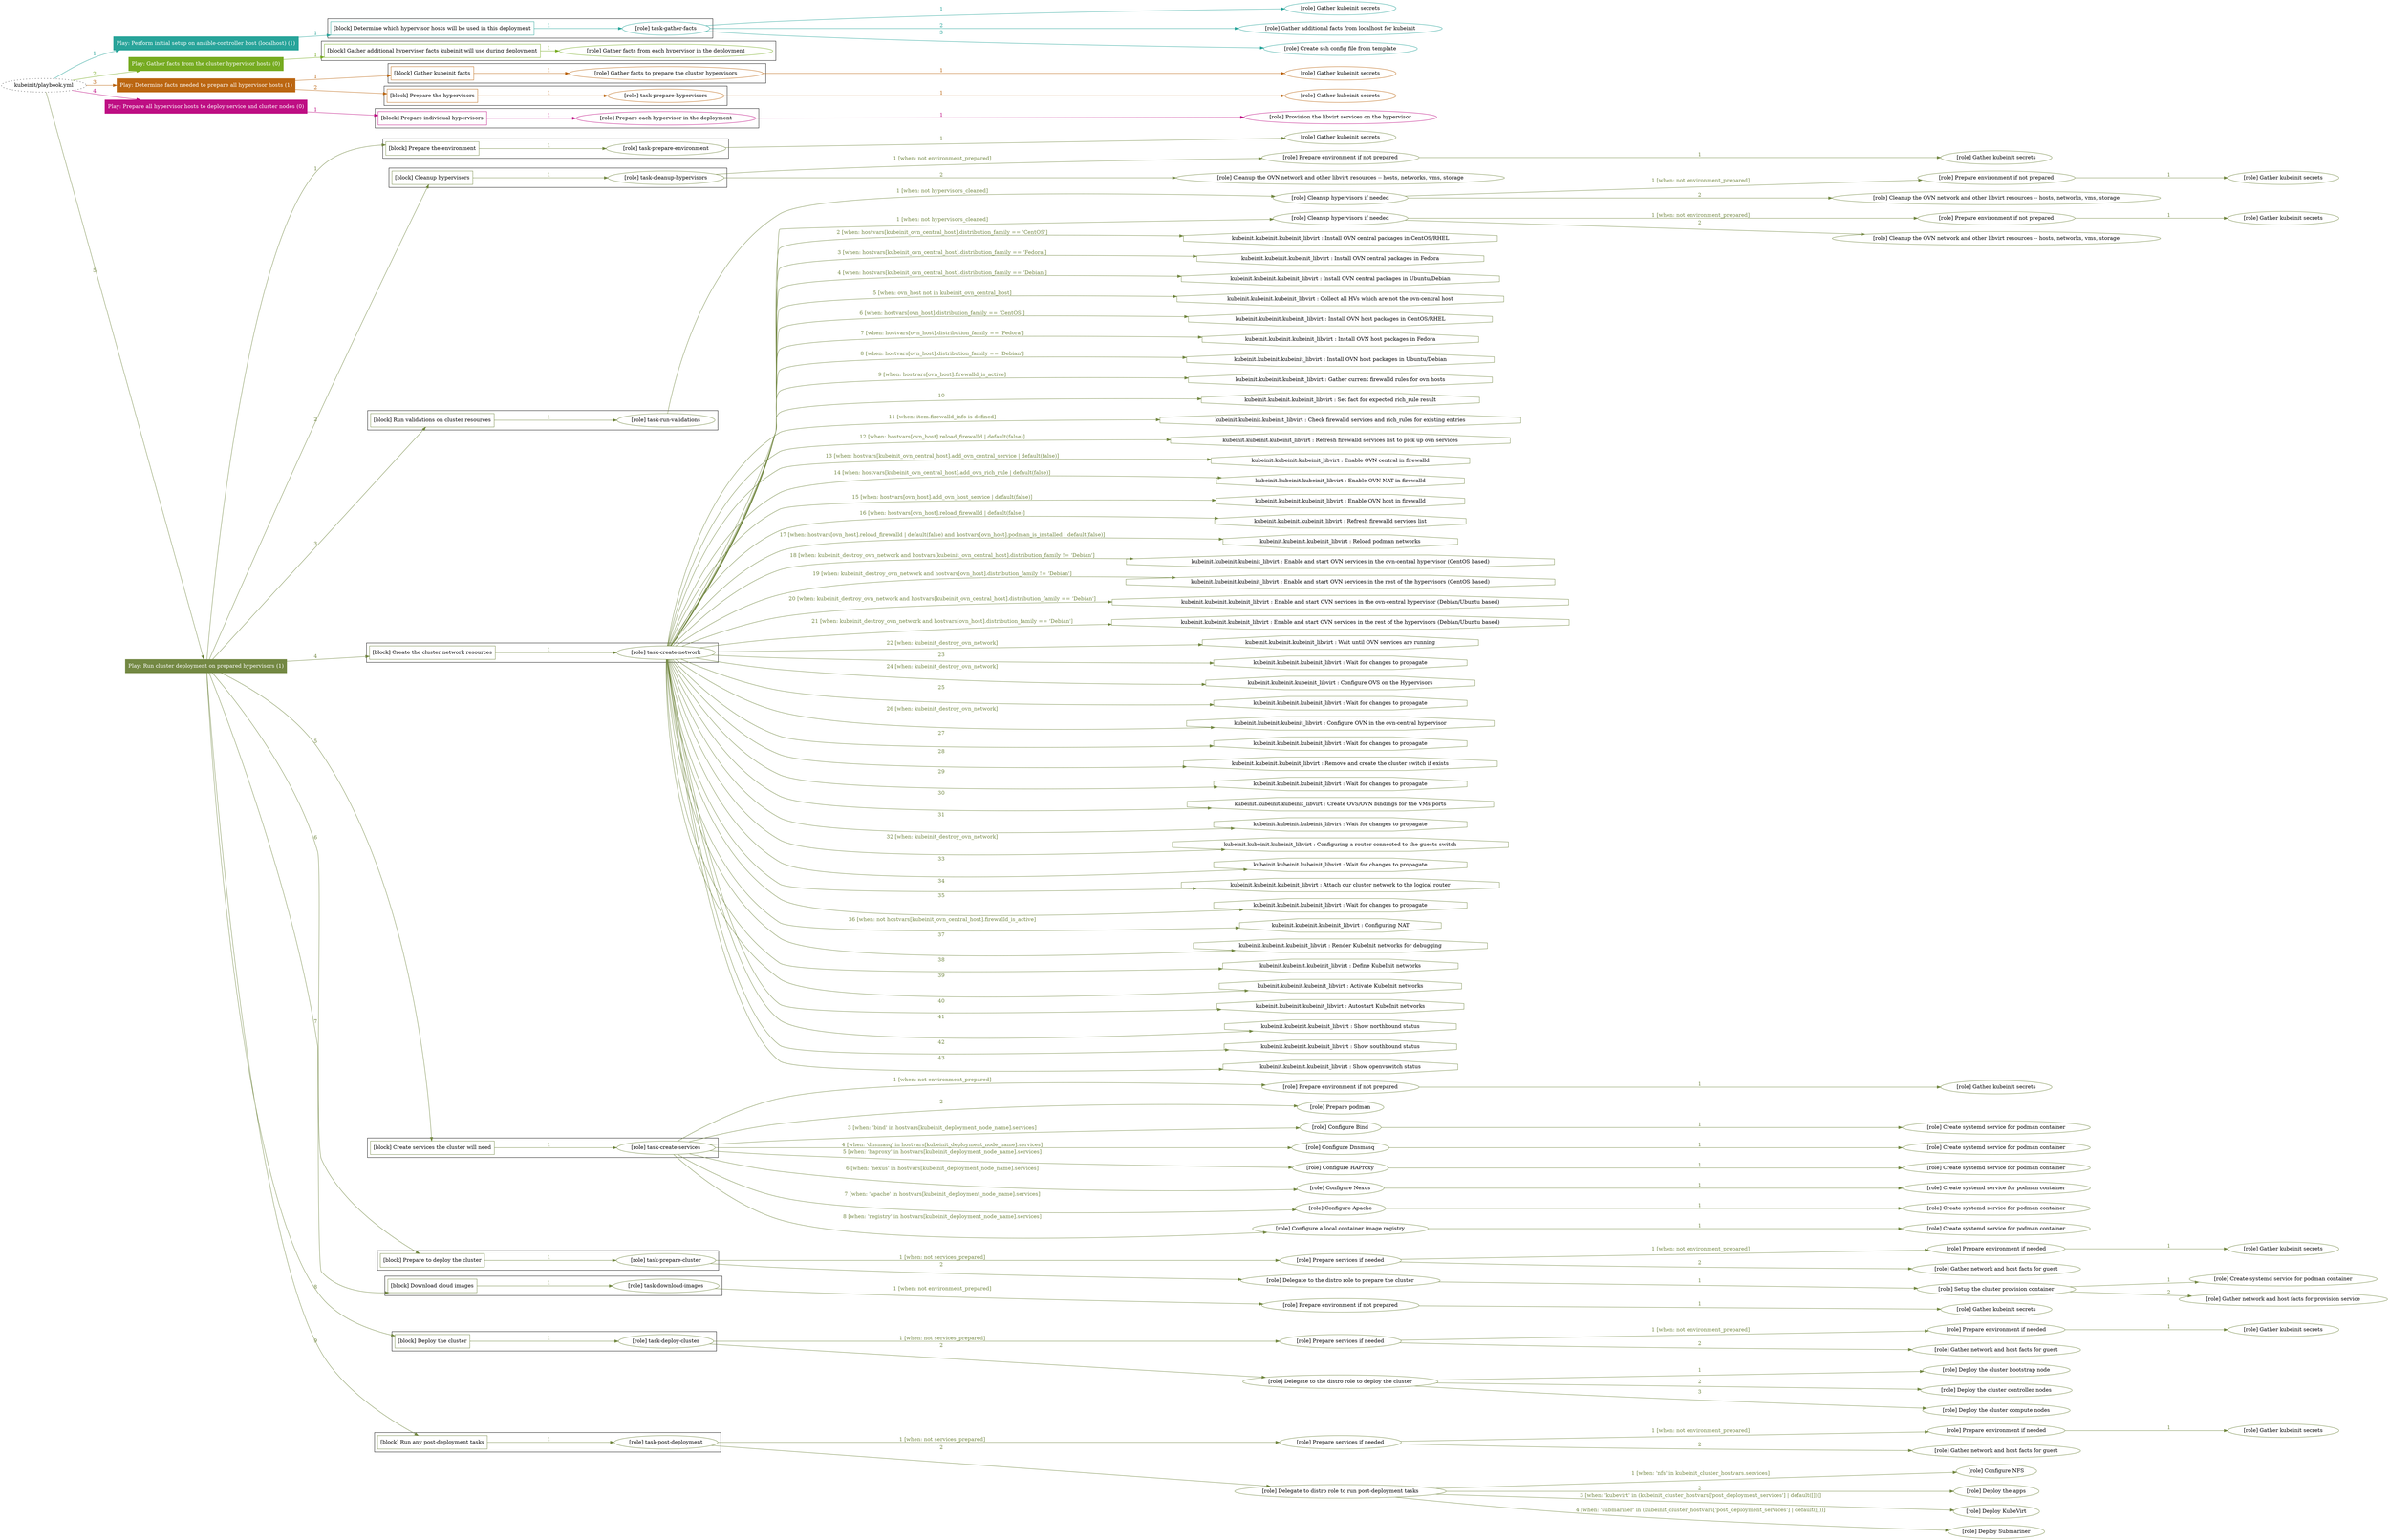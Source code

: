 digraph {
	graph [concentrate=true ordering=in rankdir=LR ratio=fill]
	edge [esep=5 sep=10]
	"kubeinit/playbook.yml" [URL="/home/runner/work/kubeinit/kubeinit/kubeinit/playbook.yml" id=playbook_c5cd8b76 style=dotted]
	play_b0ec8620 [label="Play: Perform initial setup on ansible-controller host (localhost) (1)" URL="/home/runner/work/kubeinit/kubeinit/kubeinit/playbook.yml" color="#28a49a" fontcolor="#ffffff" id=play_b0ec8620 shape=box style=filled tooltip=localhost]
	"kubeinit/playbook.yml" -> play_b0ec8620 [label="1 " color="#28a49a" fontcolor="#28a49a" id=edge_bddbbf66 labeltooltip="1 " tooltip="1 "]
	subgraph "Gather kubeinit secrets" {
		role_8c21f6d5 [label="[role] Gather kubeinit secrets" URL="/home/runner/.ansible/collections/ansible_collections/kubeinit/kubeinit/roles/kubeinit_prepare/tasks/build_hypervisors_group.yml" color="#28a49a" id=role_8c21f6d5 tooltip="Gather kubeinit secrets"]
	}
	subgraph "Gather additional facts from localhost for kubeinit" {
		role_bb1d6b62 [label="[role] Gather additional facts from localhost for kubeinit" URL="/home/runner/.ansible/collections/ansible_collections/kubeinit/kubeinit/roles/kubeinit_prepare/tasks/build_hypervisors_group.yml" color="#28a49a" id=role_bb1d6b62 tooltip="Gather additional facts from localhost for kubeinit"]
	}
	subgraph "Create ssh config file from template" {
		role_823f910c [label="[role] Create ssh config file from template" URL="/home/runner/.ansible/collections/ansible_collections/kubeinit/kubeinit/roles/kubeinit_prepare/tasks/build_hypervisors_group.yml" color="#28a49a" id=role_823f910c tooltip="Create ssh config file from template"]
	}
	subgraph "task-gather-facts" {
		role_2b626011 [label="[role] task-gather-facts" URL="/home/runner/work/kubeinit/kubeinit/kubeinit/playbook.yml" color="#28a49a" id=role_2b626011 tooltip="task-gather-facts"]
		role_2b626011 -> role_8c21f6d5 [label="1 " color="#28a49a" fontcolor="#28a49a" id=edge_4abc29ab labeltooltip="1 " tooltip="1 "]
		role_2b626011 -> role_bb1d6b62 [label="2 " color="#28a49a" fontcolor="#28a49a" id=edge_ec12c2a0 labeltooltip="2 " tooltip="2 "]
		role_2b626011 -> role_823f910c [label="3 " color="#28a49a" fontcolor="#28a49a" id=edge_dd96d965 labeltooltip="3 " tooltip="3 "]
	}
	subgraph "Play: Perform initial setup on ansible-controller host (localhost) (1)" {
		play_b0ec8620 -> block_f69c73fa [label=1 color="#28a49a" fontcolor="#28a49a" id=edge_e8fc5312 labeltooltip=1 tooltip=1]
		subgraph cluster_block_f69c73fa {
			block_f69c73fa [label="[block] Determine which hypervisor hosts will be used in this deployment" URL="/home/runner/work/kubeinit/kubeinit/kubeinit/playbook.yml" color="#28a49a" id=block_f69c73fa labeltooltip="Determine which hypervisor hosts will be used in this deployment" shape=box tooltip="Determine which hypervisor hosts will be used in this deployment"]
			block_f69c73fa -> role_2b626011 [label="1 " color="#28a49a" fontcolor="#28a49a" id=edge_4a38df46 labeltooltip="1 " tooltip="1 "]
		}
	}
	play_1cb90836 [label="Play: Gather facts from the cluster hypervisor hosts (0)" URL="/home/runner/work/kubeinit/kubeinit/kubeinit/playbook.yml" color="#76ab21" fontcolor="#ffffff" id=play_1cb90836 shape=box style=filled tooltip="Play: Gather facts from the cluster hypervisor hosts (0)"]
	"kubeinit/playbook.yml" -> play_1cb90836 [label="2 " color="#76ab21" fontcolor="#76ab21" id=edge_a13563c6 labeltooltip="2 " tooltip="2 "]
	subgraph "Gather facts from each hypervisor in the deployment" {
		role_6881f1d9 [label="[role] Gather facts from each hypervisor in the deployment" URL="/home/runner/work/kubeinit/kubeinit/kubeinit/playbook.yml" color="#76ab21" id=role_6881f1d9 tooltip="Gather facts from each hypervisor in the deployment"]
	}
	subgraph "Play: Gather facts from the cluster hypervisor hosts (0)" {
		play_1cb90836 -> block_85225904 [label=1 color="#76ab21" fontcolor="#76ab21" id=edge_3d74c202 labeltooltip=1 tooltip=1]
		subgraph cluster_block_85225904 {
			block_85225904 [label="[block] Gather additional hypervisor facts kubeinit will use during deployment" URL="/home/runner/work/kubeinit/kubeinit/kubeinit/playbook.yml" color="#76ab21" id=block_85225904 labeltooltip="Gather additional hypervisor facts kubeinit will use during deployment" shape=box tooltip="Gather additional hypervisor facts kubeinit will use during deployment"]
			block_85225904 -> role_6881f1d9 [label="1 " color="#76ab21" fontcolor="#76ab21" id=edge_f66a6f34 labeltooltip="1 " tooltip="1 "]
		}
	}
	play_8ed3b248 [label="Play: Determine facts needed to prepare all hypervisor hosts (1)" URL="/home/runner/work/kubeinit/kubeinit/kubeinit/playbook.yml" color="#bb6611" fontcolor="#ffffff" id=play_8ed3b248 shape=box style=filled tooltip=localhost]
	"kubeinit/playbook.yml" -> play_8ed3b248 [label="3 " color="#bb6611" fontcolor="#bb6611" id=edge_b64ce57f labeltooltip="3 " tooltip="3 "]
	subgraph "Gather kubeinit secrets" {
		role_f8dc00c5 [label="[role] Gather kubeinit secrets" URL="/home/runner/.ansible/collections/ansible_collections/kubeinit/kubeinit/roles/kubeinit_prepare/tasks/gather_kubeinit_facts.yml" color="#bb6611" id=role_f8dc00c5 tooltip="Gather kubeinit secrets"]
	}
	subgraph "Gather facts to prepare the cluster hypervisors" {
		role_9f517abf [label="[role] Gather facts to prepare the cluster hypervisors" URL="/home/runner/work/kubeinit/kubeinit/kubeinit/playbook.yml" color="#bb6611" id=role_9f517abf tooltip="Gather facts to prepare the cluster hypervisors"]
		role_9f517abf -> role_f8dc00c5 [label="1 " color="#bb6611" fontcolor="#bb6611" id=edge_676768d2 labeltooltip="1 " tooltip="1 "]
	}
	subgraph "Gather kubeinit secrets" {
		role_792e0edc [label="[role] Gather kubeinit secrets" URL="/home/runner/.ansible/collections/ansible_collections/kubeinit/kubeinit/roles/kubeinit_prepare/tasks/gather_kubeinit_facts.yml" color="#bb6611" id=role_792e0edc tooltip="Gather kubeinit secrets"]
	}
	subgraph "task-prepare-hypervisors" {
		role_f637f1cb [label="[role] task-prepare-hypervisors" URL="/home/runner/work/kubeinit/kubeinit/kubeinit/playbook.yml" color="#bb6611" id=role_f637f1cb tooltip="task-prepare-hypervisors"]
		role_f637f1cb -> role_792e0edc [label="1 " color="#bb6611" fontcolor="#bb6611" id=edge_5875723e labeltooltip="1 " tooltip="1 "]
	}
	subgraph "Play: Determine facts needed to prepare all hypervisor hosts (1)" {
		play_8ed3b248 -> block_afc39de4 [label=1 color="#bb6611" fontcolor="#bb6611" id=edge_a152771b labeltooltip=1 tooltip=1]
		subgraph cluster_block_afc39de4 {
			block_afc39de4 [label="[block] Gather kubeinit facts" URL="/home/runner/work/kubeinit/kubeinit/kubeinit/playbook.yml" color="#bb6611" id=block_afc39de4 labeltooltip="Gather kubeinit facts" shape=box tooltip="Gather kubeinit facts"]
			block_afc39de4 -> role_9f517abf [label="1 " color="#bb6611" fontcolor="#bb6611" id=edge_a3c81ec3 labeltooltip="1 " tooltip="1 "]
		}
		play_8ed3b248 -> block_e0dd4b04 [label=2 color="#bb6611" fontcolor="#bb6611" id=edge_d4fd31df labeltooltip=2 tooltip=2]
		subgraph cluster_block_e0dd4b04 {
			block_e0dd4b04 [label="[block] Prepare the hypervisors" URL="/home/runner/work/kubeinit/kubeinit/kubeinit/playbook.yml" color="#bb6611" id=block_e0dd4b04 labeltooltip="Prepare the hypervisors" shape=box tooltip="Prepare the hypervisors"]
			block_e0dd4b04 -> role_f637f1cb [label="1 " color="#bb6611" fontcolor="#bb6611" id=edge_ac142574 labeltooltip="1 " tooltip="1 "]
		}
	}
	play_d3bd9d9b [label="Play: Prepare all hypervisor hosts to deploy service and cluster nodes (0)" URL="/home/runner/work/kubeinit/kubeinit/kubeinit/playbook.yml" color="#be0e83" fontcolor="#ffffff" id=play_d3bd9d9b shape=box style=filled tooltip="Play: Prepare all hypervisor hosts to deploy service and cluster nodes (0)"]
	"kubeinit/playbook.yml" -> play_d3bd9d9b [label="4 " color="#be0e83" fontcolor="#be0e83" id=edge_7daf9f3e labeltooltip="4 " tooltip="4 "]
	subgraph "Provision the libvirt services on the hypervisor" {
		role_800bc407 [label="[role] Provision the libvirt services on the hypervisor" URL="/home/runner/.ansible/collections/ansible_collections/kubeinit/kubeinit/roles/kubeinit_prepare/tasks/prepare_hypervisor.yml" color="#be0e83" id=role_800bc407 tooltip="Provision the libvirt services on the hypervisor"]
	}
	subgraph "Prepare each hypervisor in the deployment" {
		role_269503f3 [label="[role] Prepare each hypervisor in the deployment" URL="/home/runner/work/kubeinit/kubeinit/kubeinit/playbook.yml" color="#be0e83" id=role_269503f3 tooltip="Prepare each hypervisor in the deployment"]
		role_269503f3 -> role_800bc407 [label="1 " color="#be0e83" fontcolor="#be0e83" id=edge_f056323e labeltooltip="1 " tooltip="1 "]
	}
	subgraph "Play: Prepare all hypervisor hosts to deploy service and cluster nodes (0)" {
		play_d3bd9d9b -> block_9c9e7027 [label=1 color="#be0e83" fontcolor="#be0e83" id=edge_43675703 labeltooltip=1 tooltip=1]
		subgraph cluster_block_9c9e7027 {
			block_9c9e7027 [label="[block] Prepare individual hypervisors" URL="/home/runner/work/kubeinit/kubeinit/kubeinit/playbook.yml" color="#be0e83" id=block_9c9e7027 labeltooltip="Prepare individual hypervisors" shape=box tooltip="Prepare individual hypervisors"]
			block_9c9e7027 -> role_269503f3 [label="1 " color="#be0e83" fontcolor="#be0e83" id=edge_1b3b490d labeltooltip="1 " tooltip="1 "]
		}
	}
	play_e68bc90a [label="Play: Run cluster deployment on prepared hypervisors (1)" URL="/home/runner/work/kubeinit/kubeinit/kubeinit/playbook.yml" color="#738843" fontcolor="#ffffff" id=play_e68bc90a shape=box style=filled tooltip=localhost]
	"kubeinit/playbook.yml" -> play_e68bc90a [label="5 " color="#738843" fontcolor="#738843" id=edge_3d03a802 labeltooltip="5 " tooltip="5 "]
	subgraph "Gather kubeinit secrets" {
		role_d1577407 [label="[role] Gather kubeinit secrets" URL="/home/runner/.ansible/collections/ansible_collections/kubeinit/kubeinit/roles/kubeinit_prepare/tasks/gather_kubeinit_facts.yml" color="#738843" id=role_d1577407 tooltip="Gather kubeinit secrets"]
	}
	subgraph "task-prepare-environment" {
		role_f4cf0784 [label="[role] task-prepare-environment" URL="/home/runner/work/kubeinit/kubeinit/kubeinit/playbook.yml" color="#738843" id=role_f4cf0784 tooltip="task-prepare-environment"]
		role_f4cf0784 -> role_d1577407 [label="1 " color="#738843" fontcolor="#738843" id=edge_a71a36e4 labeltooltip="1 " tooltip="1 "]
	}
	subgraph "Gather kubeinit secrets" {
		role_3d33a661 [label="[role] Gather kubeinit secrets" URL="/home/runner/.ansible/collections/ansible_collections/kubeinit/kubeinit/roles/kubeinit_prepare/tasks/gather_kubeinit_facts.yml" color="#738843" id=role_3d33a661 tooltip="Gather kubeinit secrets"]
	}
	subgraph "Prepare environment if not prepared" {
		role_2b81c43e [label="[role] Prepare environment if not prepared" URL="/home/runner/.ansible/collections/ansible_collections/kubeinit/kubeinit/roles/kubeinit_prepare/tasks/cleanup_hypervisors.yml" color="#738843" id=role_2b81c43e tooltip="Prepare environment if not prepared"]
		role_2b81c43e -> role_3d33a661 [label="1 " color="#738843" fontcolor="#738843" id=edge_7e5f494e labeltooltip="1 " tooltip="1 "]
	}
	subgraph "Cleanup the OVN network and other libvirt resources -- hosts, networks, vms, storage" {
		role_3ac04628 [label="[role] Cleanup the OVN network and other libvirt resources -- hosts, networks, vms, storage" URL="/home/runner/.ansible/collections/ansible_collections/kubeinit/kubeinit/roles/kubeinit_prepare/tasks/cleanup_hypervisors.yml" color="#738843" id=role_3ac04628 tooltip="Cleanup the OVN network and other libvirt resources -- hosts, networks, vms, storage"]
	}
	subgraph "task-cleanup-hypervisors" {
		role_1c66f85f [label="[role] task-cleanup-hypervisors" URL="/home/runner/work/kubeinit/kubeinit/kubeinit/playbook.yml" color="#738843" id=role_1c66f85f tooltip="task-cleanup-hypervisors"]
		role_1c66f85f -> role_2b81c43e [label="1 [when: not environment_prepared]" color="#738843" fontcolor="#738843" id=edge_4d9cb0d8 labeltooltip="1 [when: not environment_prepared]" tooltip="1 [when: not environment_prepared]"]
		role_1c66f85f -> role_3ac04628 [label="2 " color="#738843" fontcolor="#738843" id=edge_7fb724d4 labeltooltip="2 " tooltip="2 "]
	}
	subgraph "Gather kubeinit secrets" {
		role_76b3b112 [label="[role] Gather kubeinit secrets" URL="/home/runner/.ansible/collections/ansible_collections/kubeinit/kubeinit/roles/kubeinit_prepare/tasks/gather_kubeinit_facts.yml" color="#738843" id=role_76b3b112 tooltip="Gather kubeinit secrets"]
	}
	subgraph "Prepare environment if not prepared" {
		role_44eab4bc [label="[role] Prepare environment if not prepared" URL="/home/runner/.ansible/collections/ansible_collections/kubeinit/kubeinit/roles/kubeinit_prepare/tasks/cleanup_hypervisors.yml" color="#738843" id=role_44eab4bc tooltip="Prepare environment if not prepared"]
		role_44eab4bc -> role_76b3b112 [label="1 " color="#738843" fontcolor="#738843" id=edge_698b6406 labeltooltip="1 " tooltip="1 "]
	}
	subgraph "Cleanup the OVN network and other libvirt resources -- hosts, networks, vms, storage" {
		role_b7d8154f [label="[role] Cleanup the OVN network and other libvirt resources -- hosts, networks, vms, storage" URL="/home/runner/.ansible/collections/ansible_collections/kubeinit/kubeinit/roles/kubeinit_prepare/tasks/cleanup_hypervisors.yml" color="#738843" id=role_b7d8154f tooltip="Cleanup the OVN network and other libvirt resources -- hosts, networks, vms, storage"]
	}
	subgraph "Cleanup hypervisors if needed" {
		role_549861b5 [label="[role] Cleanup hypervisors if needed" URL="/home/runner/.ansible/collections/ansible_collections/kubeinit/kubeinit/roles/kubeinit_validations/tasks/main.yml" color="#738843" id=role_549861b5 tooltip="Cleanup hypervisors if needed"]
		role_549861b5 -> role_44eab4bc [label="1 [when: not environment_prepared]" color="#738843" fontcolor="#738843" id=edge_488b223d labeltooltip="1 [when: not environment_prepared]" tooltip="1 [when: not environment_prepared]"]
		role_549861b5 -> role_b7d8154f [label="2 " color="#738843" fontcolor="#738843" id=edge_e2251bcc labeltooltip="2 " tooltip="2 "]
	}
	subgraph "task-run-validations" {
		role_b46c877b [label="[role] task-run-validations" URL="/home/runner/work/kubeinit/kubeinit/kubeinit/playbook.yml" color="#738843" id=role_b46c877b tooltip="task-run-validations"]
		role_b46c877b -> role_549861b5 [label="1 [when: not hypervisors_cleaned]" color="#738843" fontcolor="#738843" id=edge_0527f5d0 labeltooltip="1 [when: not hypervisors_cleaned]" tooltip="1 [when: not hypervisors_cleaned]"]
	}
	subgraph "Gather kubeinit secrets" {
		role_8bbbbccb [label="[role] Gather kubeinit secrets" URL="/home/runner/.ansible/collections/ansible_collections/kubeinit/kubeinit/roles/kubeinit_prepare/tasks/gather_kubeinit_facts.yml" color="#738843" id=role_8bbbbccb tooltip="Gather kubeinit secrets"]
	}
	subgraph "Prepare environment if not prepared" {
		role_36827440 [label="[role] Prepare environment if not prepared" URL="/home/runner/.ansible/collections/ansible_collections/kubeinit/kubeinit/roles/kubeinit_prepare/tasks/cleanup_hypervisors.yml" color="#738843" id=role_36827440 tooltip="Prepare environment if not prepared"]
		role_36827440 -> role_8bbbbccb [label="1 " color="#738843" fontcolor="#738843" id=edge_e5d371d1 labeltooltip="1 " tooltip="1 "]
	}
	subgraph "Cleanup the OVN network and other libvirt resources -- hosts, networks, vms, storage" {
		role_d3022000 [label="[role] Cleanup the OVN network and other libvirt resources -- hosts, networks, vms, storage" URL="/home/runner/.ansible/collections/ansible_collections/kubeinit/kubeinit/roles/kubeinit_prepare/tasks/cleanup_hypervisors.yml" color="#738843" id=role_d3022000 tooltip="Cleanup the OVN network and other libvirt resources -- hosts, networks, vms, storage"]
	}
	subgraph "Cleanup hypervisors if needed" {
		role_edc9e7bf [label="[role] Cleanup hypervisors if needed" URL="/home/runner/.ansible/collections/ansible_collections/kubeinit/kubeinit/roles/kubeinit_libvirt/tasks/create_network.yml" color="#738843" id=role_edc9e7bf tooltip="Cleanup hypervisors if needed"]
		role_edc9e7bf -> role_36827440 [label="1 [when: not environment_prepared]" color="#738843" fontcolor="#738843" id=edge_5561aa6c labeltooltip="1 [when: not environment_prepared]" tooltip="1 [when: not environment_prepared]"]
		role_edc9e7bf -> role_d3022000 [label="2 " color="#738843" fontcolor="#738843" id=edge_8684d55d labeltooltip="2 " tooltip="2 "]
	}
	subgraph "task-create-network" {
		role_5a6fd9d5 [label="[role] task-create-network" URL="/home/runner/work/kubeinit/kubeinit/kubeinit/playbook.yml" color="#738843" id=role_5a6fd9d5 tooltip="task-create-network"]
		role_5a6fd9d5 -> role_edc9e7bf [label="1 [when: not hypervisors_cleaned]" color="#738843" fontcolor="#738843" id=edge_ab53f775 labeltooltip="1 [when: not hypervisors_cleaned]" tooltip="1 [when: not hypervisors_cleaned]"]
		task_03109e5a [label="kubeinit.kubeinit.kubeinit_libvirt : Install OVN central packages in CentOS/RHEL" URL="/home/runner/.ansible/collections/ansible_collections/kubeinit/kubeinit/roles/kubeinit_libvirt/tasks/create_network.yml" color="#738843" id=task_03109e5a shape=octagon tooltip="kubeinit.kubeinit.kubeinit_libvirt : Install OVN central packages in CentOS/RHEL"]
		role_5a6fd9d5 -> task_03109e5a [label="2 [when: hostvars[kubeinit_ovn_central_host].distribution_family == 'CentOS']" color="#738843" fontcolor="#738843" id=edge_045ab8ff labeltooltip="2 [when: hostvars[kubeinit_ovn_central_host].distribution_family == 'CentOS']" tooltip="2 [when: hostvars[kubeinit_ovn_central_host].distribution_family == 'CentOS']"]
		task_7377dfc0 [label="kubeinit.kubeinit.kubeinit_libvirt : Install OVN central packages in Fedora" URL="/home/runner/.ansible/collections/ansible_collections/kubeinit/kubeinit/roles/kubeinit_libvirt/tasks/create_network.yml" color="#738843" id=task_7377dfc0 shape=octagon tooltip="kubeinit.kubeinit.kubeinit_libvirt : Install OVN central packages in Fedora"]
		role_5a6fd9d5 -> task_7377dfc0 [label="3 [when: hostvars[kubeinit_ovn_central_host].distribution_family == 'Fedora']" color="#738843" fontcolor="#738843" id=edge_344d4cfa labeltooltip="3 [when: hostvars[kubeinit_ovn_central_host].distribution_family == 'Fedora']" tooltip="3 [when: hostvars[kubeinit_ovn_central_host].distribution_family == 'Fedora']"]
		task_49a7d6e3 [label="kubeinit.kubeinit.kubeinit_libvirt : Install OVN central packages in Ubuntu/Debian" URL="/home/runner/.ansible/collections/ansible_collections/kubeinit/kubeinit/roles/kubeinit_libvirt/tasks/create_network.yml" color="#738843" id=task_49a7d6e3 shape=octagon tooltip="kubeinit.kubeinit.kubeinit_libvirt : Install OVN central packages in Ubuntu/Debian"]
		role_5a6fd9d5 -> task_49a7d6e3 [label="4 [when: hostvars[kubeinit_ovn_central_host].distribution_family == 'Debian']" color="#738843" fontcolor="#738843" id=edge_615fe0d3 labeltooltip="4 [when: hostvars[kubeinit_ovn_central_host].distribution_family == 'Debian']" tooltip="4 [when: hostvars[kubeinit_ovn_central_host].distribution_family == 'Debian']"]
		task_efd71606 [label="kubeinit.kubeinit.kubeinit_libvirt : Collect all HVs which are not the ovn-central host" URL="/home/runner/.ansible/collections/ansible_collections/kubeinit/kubeinit/roles/kubeinit_libvirt/tasks/create_network.yml" color="#738843" id=task_efd71606 shape=octagon tooltip="kubeinit.kubeinit.kubeinit_libvirt : Collect all HVs which are not the ovn-central host"]
		role_5a6fd9d5 -> task_efd71606 [label="5 [when: ovn_host not in kubeinit_ovn_central_host]" color="#738843" fontcolor="#738843" id=edge_3c955dae labeltooltip="5 [when: ovn_host not in kubeinit_ovn_central_host]" tooltip="5 [when: ovn_host not in kubeinit_ovn_central_host]"]
		task_da3abd8c [label="kubeinit.kubeinit.kubeinit_libvirt : Install OVN host packages in CentOS/RHEL" URL="/home/runner/.ansible/collections/ansible_collections/kubeinit/kubeinit/roles/kubeinit_libvirt/tasks/create_network.yml" color="#738843" id=task_da3abd8c shape=octagon tooltip="kubeinit.kubeinit.kubeinit_libvirt : Install OVN host packages in CentOS/RHEL"]
		role_5a6fd9d5 -> task_da3abd8c [label="6 [when: hostvars[ovn_host].distribution_family == 'CentOS']" color="#738843" fontcolor="#738843" id=edge_51a7b2db labeltooltip="6 [when: hostvars[ovn_host].distribution_family == 'CentOS']" tooltip="6 [when: hostvars[ovn_host].distribution_family == 'CentOS']"]
		task_eb2d72cf [label="kubeinit.kubeinit.kubeinit_libvirt : Install OVN host packages in Fedora" URL="/home/runner/.ansible/collections/ansible_collections/kubeinit/kubeinit/roles/kubeinit_libvirt/tasks/create_network.yml" color="#738843" id=task_eb2d72cf shape=octagon tooltip="kubeinit.kubeinit.kubeinit_libvirt : Install OVN host packages in Fedora"]
		role_5a6fd9d5 -> task_eb2d72cf [label="7 [when: hostvars[ovn_host].distribution_family == 'Fedora']" color="#738843" fontcolor="#738843" id=edge_51808ee5 labeltooltip="7 [when: hostvars[ovn_host].distribution_family == 'Fedora']" tooltip="7 [when: hostvars[ovn_host].distribution_family == 'Fedora']"]
		task_1f3286ff [label="kubeinit.kubeinit.kubeinit_libvirt : Install OVN host packages in Ubuntu/Debian" URL="/home/runner/.ansible/collections/ansible_collections/kubeinit/kubeinit/roles/kubeinit_libvirt/tasks/create_network.yml" color="#738843" id=task_1f3286ff shape=octagon tooltip="kubeinit.kubeinit.kubeinit_libvirt : Install OVN host packages in Ubuntu/Debian"]
		role_5a6fd9d5 -> task_1f3286ff [label="8 [when: hostvars[ovn_host].distribution_family == 'Debian']" color="#738843" fontcolor="#738843" id=edge_b9d73fbf labeltooltip="8 [when: hostvars[ovn_host].distribution_family == 'Debian']" tooltip="8 [when: hostvars[ovn_host].distribution_family == 'Debian']"]
		task_fdd09b1e [label="kubeinit.kubeinit.kubeinit_libvirt : Gather current firewalld rules for ovn hosts" URL="/home/runner/.ansible/collections/ansible_collections/kubeinit/kubeinit/roles/kubeinit_libvirt/tasks/create_network.yml" color="#738843" id=task_fdd09b1e shape=octagon tooltip="kubeinit.kubeinit.kubeinit_libvirt : Gather current firewalld rules for ovn hosts"]
		role_5a6fd9d5 -> task_fdd09b1e [label="9 [when: hostvars[ovn_host].firewalld_is_active]" color="#738843" fontcolor="#738843" id=edge_6af1b268 labeltooltip="9 [when: hostvars[ovn_host].firewalld_is_active]" tooltip="9 [when: hostvars[ovn_host].firewalld_is_active]"]
		task_33c2a52f [label="kubeinit.kubeinit.kubeinit_libvirt : Set fact for expected rich_rule result" URL="/home/runner/.ansible/collections/ansible_collections/kubeinit/kubeinit/roles/kubeinit_libvirt/tasks/create_network.yml" color="#738843" id=task_33c2a52f shape=octagon tooltip="kubeinit.kubeinit.kubeinit_libvirt : Set fact for expected rich_rule result"]
		role_5a6fd9d5 -> task_33c2a52f [label="10 " color="#738843" fontcolor="#738843" id=edge_83c4fcae labeltooltip="10 " tooltip="10 "]
		task_b2846aae [label="kubeinit.kubeinit.kubeinit_libvirt : Check firewalld services and rich_rules for existing entries" URL="/home/runner/.ansible/collections/ansible_collections/kubeinit/kubeinit/roles/kubeinit_libvirt/tasks/create_network.yml" color="#738843" id=task_b2846aae shape=octagon tooltip="kubeinit.kubeinit.kubeinit_libvirt : Check firewalld services and rich_rules for existing entries"]
		role_5a6fd9d5 -> task_b2846aae [label="11 [when: item.firewalld_info is defined]" color="#738843" fontcolor="#738843" id=edge_42fcb368 labeltooltip="11 [when: item.firewalld_info is defined]" tooltip="11 [when: item.firewalld_info is defined]"]
		task_5eda7d36 [label="kubeinit.kubeinit.kubeinit_libvirt : Refresh firewalld services list to pick up ovn services" URL="/home/runner/.ansible/collections/ansible_collections/kubeinit/kubeinit/roles/kubeinit_libvirt/tasks/create_network.yml" color="#738843" id=task_5eda7d36 shape=octagon tooltip="kubeinit.kubeinit.kubeinit_libvirt : Refresh firewalld services list to pick up ovn services"]
		role_5a6fd9d5 -> task_5eda7d36 [label="12 [when: hostvars[ovn_host].reload_firewalld | default(false)]" color="#738843" fontcolor="#738843" id=edge_a8522fec labeltooltip="12 [when: hostvars[ovn_host].reload_firewalld | default(false)]" tooltip="12 [when: hostvars[ovn_host].reload_firewalld | default(false)]"]
		task_d08ee755 [label="kubeinit.kubeinit.kubeinit_libvirt : Enable OVN central in firewalld" URL="/home/runner/.ansible/collections/ansible_collections/kubeinit/kubeinit/roles/kubeinit_libvirt/tasks/create_network.yml" color="#738843" id=task_d08ee755 shape=octagon tooltip="kubeinit.kubeinit.kubeinit_libvirt : Enable OVN central in firewalld"]
		role_5a6fd9d5 -> task_d08ee755 [label="13 [when: hostvars[kubeinit_ovn_central_host].add_ovn_central_service | default(false)]" color="#738843" fontcolor="#738843" id=edge_f73bd8c1 labeltooltip="13 [when: hostvars[kubeinit_ovn_central_host].add_ovn_central_service | default(false)]" tooltip="13 [when: hostvars[kubeinit_ovn_central_host].add_ovn_central_service | default(false)]"]
		task_3c70fc7c [label="kubeinit.kubeinit.kubeinit_libvirt : Enable OVN NAT in firewalld" URL="/home/runner/.ansible/collections/ansible_collections/kubeinit/kubeinit/roles/kubeinit_libvirt/tasks/create_network.yml" color="#738843" id=task_3c70fc7c shape=octagon tooltip="kubeinit.kubeinit.kubeinit_libvirt : Enable OVN NAT in firewalld"]
		role_5a6fd9d5 -> task_3c70fc7c [label="14 [when: hostvars[kubeinit_ovn_central_host].add_ovn_rich_rule | default(false)]" color="#738843" fontcolor="#738843" id=edge_1d13c354 labeltooltip="14 [when: hostvars[kubeinit_ovn_central_host].add_ovn_rich_rule | default(false)]" tooltip="14 [when: hostvars[kubeinit_ovn_central_host].add_ovn_rich_rule | default(false)]"]
		task_a7f58917 [label="kubeinit.kubeinit.kubeinit_libvirt : Enable OVN host in firewalld" URL="/home/runner/.ansible/collections/ansible_collections/kubeinit/kubeinit/roles/kubeinit_libvirt/tasks/create_network.yml" color="#738843" id=task_a7f58917 shape=octagon tooltip="kubeinit.kubeinit.kubeinit_libvirt : Enable OVN host in firewalld"]
		role_5a6fd9d5 -> task_a7f58917 [label="15 [when: hostvars[ovn_host].add_ovn_host_service | default(false)]" color="#738843" fontcolor="#738843" id=edge_b9bc224b labeltooltip="15 [when: hostvars[ovn_host].add_ovn_host_service | default(false)]" tooltip="15 [when: hostvars[ovn_host].add_ovn_host_service | default(false)]"]
		task_81a24031 [label="kubeinit.kubeinit.kubeinit_libvirt : Refresh firewalld services list" URL="/home/runner/.ansible/collections/ansible_collections/kubeinit/kubeinit/roles/kubeinit_libvirt/tasks/create_network.yml" color="#738843" id=task_81a24031 shape=octagon tooltip="kubeinit.kubeinit.kubeinit_libvirt : Refresh firewalld services list"]
		role_5a6fd9d5 -> task_81a24031 [label="16 [when: hostvars[ovn_host].reload_firewalld | default(false)]" color="#738843" fontcolor="#738843" id=edge_386eca19 labeltooltip="16 [when: hostvars[ovn_host].reload_firewalld | default(false)]" tooltip="16 [when: hostvars[ovn_host].reload_firewalld | default(false)]"]
		task_8cd2743f [label="kubeinit.kubeinit.kubeinit_libvirt : Reload podman networks" URL="/home/runner/.ansible/collections/ansible_collections/kubeinit/kubeinit/roles/kubeinit_libvirt/tasks/create_network.yml" color="#738843" id=task_8cd2743f shape=octagon tooltip="kubeinit.kubeinit.kubeinit_libvirt : Reload podman networks"]
		role_5a6fd9d5 -> task_8cd2743f [label="17 [when: hostvars[ovn_host].reload_firewalld | default(false) and hostvars[ovn_host].podman_is_installed | default(false)]" color="#738843" fontcolor="#738843" id=edge_716ea268 labeltooltip="17 [when: hostvars[ovn_host].reload_firewalld | default(false) and hostvars[ovn_host].podman_is_installed | default(false)]" tooltip="17 [when: hostvars[ovn_host].reload_firewalld | default(false) and hostvars[ovn_host].podman_is_installed | default(false)]"]
		task_3458e24e [label="kubeinit.kubeinit.kubeinit_libvirt : Enable and start OVN services in the ovn-central hypervisor (CentOS based)" URL="/home/runner/.ansible/collections/ansible_collections/kubeinit/kubeinit/roles/kubeinit_libvirt/tasks/create_network.yml" color="#738843" id=task_3458e24e shape=octagon tooltip="kubeinit.kubeinit.kubeinit_libvirt : Enable and start OVN services in the ovn-central hypervisor (CentOS based)"]
		role_5a6fd9d5 -> task_3458e24e [label="18 [when: kubeinit_destroy_ovn_network and hostvars[kubeinit_ovn_central_host].distribution_family != 'Debian']" color="#738843" fontcolor="#738843" id=edge_deae2635 labeltooltip="18 [when: kubeinit_destroy_ovn_network and hostvars[kubeinit_ovn_central_host].distribution_family != 'Debian']" tooltip="18 [when: kubeinit_destroy_ovn_network and hostvars[kubeinit_ovn_central_host].distribution_family != 'Debian']"]
		task_5422f7e5 [label="kubeinit.kubeinit.kubeinit_libvirt : Enable and start OVN services in the rest of the hypervisors (CentOS based)" URL="/home/runner/.ansible/collections/ansible_collections/kubeinit/kubeinit/roles/kubeinit_libvirt/tasks/create_network.yml" color="#738843" id=task_5422f7e5 shape=octagon tooltip="kubeinit.kubeinit.kubeinit_libvirt : Enable and start OVN services in the rest of the hypervisors (CentOS based)"]
		role_5a6fd9d5 -> task_5422f7e5 [label="19 [when: kubeinit_destroy_ovn_network and hostvars[ovn_host].distribution_family != 'Debian']" color="#738843" fontcolor="#738843" id=edge_5cf77371 labeltooltip="19 [when: kubeinit_destroy_ovn_network and hostvars[ovn_host].distribution_family != 'Debian']" tooltip="19 [when: kubeinit_destroy_ovn_network and hostvars[ovn_host].distribution_family != 'Debian']"]
		task_fe7ef149 [label="kubeinit.kubeinit.kubeinit_libvirt : Enable and start OVN services in the ovn-central hypervisor (Debian/Ubuntu based)" URL="/home/runner/.ansible/collections/ansible_collections/kubeinit/kubeinit/roles/kubeinit_libvirt/tasks/create_network.yml" color="#738843" id=task_fe7ef149 shape=octagon tooltip="kubeinit.kubeinit.kubeinit_libvirt : Enable and start OVN services in the ovn-central hypervisor (Debian/Ubuntu based)"]
		role_5a6fd9d5 -> task_fe7ef149 [label="20 [when: kubeinit_destroy_ovn_network and hostvars[kubeinit_ovn_central_host].distribution_family == 'Debian']" color="#738843" fontcolor="#738843" id=edge_54962325 labeltooltip="20 [when: kubeinit_destroy_ovn_network and hostvars[kubeinit_ovn_central_host].distribution_family == 'Debian']" tooltip="20 [when: kubeinit_destroy_ovn_network and hostvars[kubeinit_ovn_central_host].distribution_family == 'Debian']"]
		task_56dfaea0 [label="kubeinit.kubeinit.kubeinit_libvirt : Enable and start OVN services in the rest of the hypervisors (Debian/Ubuntu based)" URL="/home/runner/.ansible/collections/ansible_collections/kubeinit/kubeinit/roles/kubeinit_libvirt/tasks/create_network.yml" color="#738843" id=task_56dfaea0 shape=octagon tooltip="kubeinit.kubeinit.kubeinit_libvirt : Enable and start OVN services in the rest of the hypervisors (Debian/Ubuntu based)"]
		role_5a6fd9d5 -> task_56dfaea0 [label="21 [when: kubeinit_destroy_ovn_network and hostvars[ovn_host].distribution_family == 'Debian']" color="#738843" fontcolor="#738843" id=edge_01dfa1e1 labeltooltip="21 [when: kubeinit_destroy_ovn_network and hostvars[ovn_host].distribution_family == 'Debian']" tooltip="21 [when: kubeinit_destroy_ovn_network and hostvars[ovn_host].distribution_family == 'Debian']"]
		task_733971f1 [label="kubeinit.kubeinit.kubeinit_libvirt : Wait until OVN services are running" URL="/home/runner/.ansible/collections/ansible_collections/kubeinit/kubeinit/roles/kubeinit_libvirt/tasks/create_network.yml" color="#738843" id=task_733971f1 shape=octagon tooltip="kubeinit.kubeinit.kubeinit_libvirt : Wait until OVN services are running"]
		role_5a6fd9d5 -> task_733971f1 [label="22 [when: kubeinit_destroy_ovn_network]" color="#738843" fontcolor="#738843" id=edge_2e40d300 labeltooltip="22 [when: kubeinit_destroy_ovn_network]" tooltip="22 [when: kubeinit_destroy_ovn_network]"]
		task_0bcb0c78 [label="kubeinit.kubeinit.kubeinit_libvirt : Wait for changes to propagate" URL="/home/runner/.ansible/collections/ansible_collections/kubeinit/kubeinit/roles/kubeinit_libvirt/tasks/create_network.yml" color="#738843" id=task_0bcb0c78 shape=octagon tooltip="kubeinit.kubeinit.kubeinit_libvirt : Wait for changes to propagate"]
		role_5a6fd9d5 -> task_0bcb0c78 [label="23 " color="#738843" fontcolor="#738843" id=edge_c581cb0b labeltooltip="23 " tooltip="23 "]
		task_4d4d0958 [label="kubeinit.kubeinit.kubeinit_libvirt : Configure OVS on the Hypervisors" URL="/home/runner/.ansible/collections/ansible_collections/kubeinit/kubeinit/roles/kubeinit_libvirt/tasks/create_network.yml" color="#738843" id=task_4d4d0958 shape=octagon tooltip="kubeinit.kubeinit.kubeinit_libvirt : Configure OVS on the Hypervisors"]
		role_5a6fd9d5 -> task_4d4d0958 [label="24 [when: kubeinit_destroy_ovn_network]" color="#738843" fontcolor="#738843" id=edge_6c735413 labeltooltip="24 [when: kubeinit_destroy_ovn_network]" tooltip="24 [when: kubeinit_destroy_ovn_network]"]
		task_96ed45eb [label="kubeinit.kubeinit.kubeinit_libvirt : Wait for changes to propagate" URL="/home/runner/.ansible/collections/ansible_collections/kubeinit/kubeinit/roles/kubeinit_libvirt/tasks/create_network.yml" color="#738843" id=task_96ed45eb shape=octagon tooltip="kubeinit.kubeinit.kubeinit_libvirt : Wait for changes to propagate"]
		role_5a6fd9d5 -> task_96ed45eb [label="25 " color="#738843" fontcolor="#738843" id=edge_668176f3 labeltooltip="25 " tooltip="25 "]
		task_b82e0ba5 [label="kubeinit.kubeinit.kubeinit_libvirt : Configure OVN in the ovn-central hypervisor" URL="/home/runner/.ansible/collections/ansible_collections/kubeinit/kubeinit/roles/kubeinit_libvirt/tasks/create_network.yml" color="#738843" id=task_b82e0ba5 shape=octagon tooltip="kubeinit.kubeinit.kubeinit_libvirt : Configure OVN in the ovn-central hypervisor"]
		role_5a6fd9d5 -> task_b82e0ba5 [label="26 [when: kubeinit_destroy_ovn_network]" color="#738843" fontcolor="#738843" id=edge_8549b9c7 labeltooltip="26 [when: kubeinit_destroy_ovn_network]" tooltip="26 [when: kubeinit_destroy_ovn_network]"]
		task_55bd574c [label="kubeinit.kubeinit.kubeinit_libvirt : Wait for changes to propagate" URL="/home/runner/.ansible/collections/ansible_collections/kubeinit/kubeinit/roles/kubeinit_libvirt/tasks/create_network.yml" color="#738843" id=task_55bd574c shape=octagon tooltip="kubeinit.kubeinit.kubeinit_libvirt : Wait for changes to propagate"]
		role_5a6fd9d5 -> task_55bd574c [label="27 " color="#738843" fontcolor="#738843" id=edge_000bb8f8 labeltooltip="27 " tooltip="27 "]
		task_14ce9a74 [label="kubeinit.kubeinit.kubeinit_libvirt : Remove and create the cluster switch if exists" URL="/home/runner/.ansible/collections/ansible_collections/kubeinit/kubeinit/roles/kubeinit_libvirt/tasks/create_network.yml" color="#738843" id=task_14ce9a74 shape=octagon tooltip="kubeinit.kubeinit.kubeinit_libvirt : Remove and create the cluster switch if exists"]
		role_5a6fd9d5 -> task_14ce9a74 [label="28 " color="#738843" fontcolor="#738843" id=edge_dd58be32 labeltooltip="28 " tooltip="28 "]
		task_428795f8 [label="kubeinit.kubeinit.kubeinit_libvirt : Wait for changes to propagate" URL="/home/runner/.ansible/collections/ansible_collections/kubeinit/kubeinit/roles/kubeinit_libvirt/tasks/create_network.yml" color="#738843" id=task_428795f8 shape=octagon tooltip="kubeinit.kubeinit.kubeinit_libvirt : Wait for changes to propagate"]
		role_5a6fd9d5 -> task_428795f8 [label="29 " color="#738843" fontcolor="#738843" id=edge_9acc05b1 labeltooltip="29 " tooltip="29 "]
		task_367c37ac [label="kubeinit.kubeinit.kubeinit_libvirt : Create OVS/OVN bindings for the VMs ports" URL="/home/runner/.ansible/collections/ansible_collections/kubeinit/kubeinit/roles/kubeinit_libvirt/tasks/create_network.yml" color="#738843" id=task_367c37ac shape=octagon tooltip="kubeinit.kubeinit.kubeinit_libvirt : Create OVS/OVN bindings for the VMs ports"]
		role_5a6fd9d5 -> task_367c37ac [label="30 " color="#738843" fontcolor="#738843" id=edge_ae739938 labeltooltip="30 " tooltip="30 "]
		task_2b2ae591 [label="kubeinit.kubeinit.kubeinit_libvirt : Wait for changes to propagate" URL="/home/runner/.ansible/collections/ansible_collections/kubeinit/kubeinit/roles/kubeinit_libvirt/tasks/create_network.yml" color="#738843" id=task_2b2ae591 shape=octagon tooltip="kubeinit.kubeinit.kubeinit_libvirt : Wait for changes to propagate"]
		role_5a6fd9d5 -> task_2b2ae591 [label="31 " color="#738843" fontcolor="#738843" id=edge_265803bc labeltooltip="31 " tooltip="31 "]
		task_4f5cc74b [label="kubeinit.kubeinit.kubeinit_libvirt : Configuring a router connected to the guests switch" URL="/home/runner/.ansible/collections/ansible_collections/kubeinit/kubeinit/roles/kubeinit_libvirt/tasks/create_network.yml" color="#738843" id=task_4f5cc74b shape=octagon tooltip="kubeinit.kubeinit.kubeinit_libvirt : Configuring a router connected to the guests switch"]
		role_5a6fd9d5 -> task_4f5cc74b [label="32 [when: kubeinit_destroy_ovn_network]" color="#738843" fontcolor="#738843" id=edge_90965ff8 labeltooltip="32 [when: kubeinit_destroy_ovn_network]" tooltip="32 [when: kubeinit_destroy_ovn_network]"]
		task_cc54dc0e [label="kubeinit.kubeinit.kubeinit_libvirt : Wait for changes to propagate" URL="/home/runner/.ansible/collections/ansible_collections/kubeinit/kubeinit/roles/kubeinit_libvirt/tasks/create_network.yml" color="#738843" id=task_cc54dc0e shape=octagon tooltip="kubeinit.kubeinit.kubeinit_libvirt : Wait for changes to propagate"]
		role_5a6fd9d5 -> task_cc54dc0e [label="33 " color="#738843" fontcolor="#738843" id=edge_e9df9f36 labeltooltip="33 " tooltip="33 "]
		task_2254ab29 [label="kubeinit.kubeinit.kubeinit_libvirt : Attach our cluster network to the logical router" URL="/home/runner/.ansible/collections/ansible_collections/kubeinit/kubeinit/roles/kubeinit_libvirt/tasks/create_network.yml" color="#738843" id=task_2254ab29 shape=octagon tooltip="kubeinit.kubeinit.kubeinit_libvirt : Attach our cluster network to the logical router"]
		role_5a6fd9d5 -> task_2254ab29 [label="34 " color="#738843" fontcolor="#738843" id=edge_44610c34 labeltooltip="34 " tooltip="34 "]
		task_e1d72383 [label="kubeinit.kubeinit.kubeinit_libvirt : Wait for changes to propagate" URL="/home/runner/.ansible/collections/ansible_collections/kubeinit/kubeinit/roles/kubeinit_libvirt/tasks/create_network.yml" color="#738843" id=task_e1d72383 shape=octagon tooltip="kubeinit.kubeinit.kubeinit_libvirt : Wait for changes to propagate"]
		role_5a6fd9d5 -> task_e1d72383 [label="35 " color="#738843" fontcolor="#738843" id=edge_9a1953cf labeltooltip="35 " tooltip="35 "]
		task_e853d267 [label="kubeinit.kubeinit.kubeinit_libvirt : Configuring NAT" URL="/home/runner/.ansible/collections/ansible_collections/kubeinit/kubeinit/roles/kubeinit_libvirt/tasks/create_network.yml" color="#738843" id=task_e853d267 shape=octagon tooltip="kubeinit.kubeinit.kubeinit_libvirt : Configuring NAT"]
		role_5a6fd9d5 -> task_e853d267 [label="36 [when: not hostvars[kubeinit_ovn_central_host].firewalld_is_active]" color="#738843" fontcolor="#738843" id=edge_eeaaf108 labeltooltip="36 [when: not hostvars[kubeinit_ovn_central_host].firewalld_is_active]" tooltip="36 [when: not hostvars[kubeinit_ovn_central_host].firewalld_is_active]"]
		task_fe91d3a3 [label="kubeinit.kubeinit.kubeinit_libvirt : Render KubeInit networks for debugging" URL="/home/runner/.ansible/collections/ansible_collections/kubeinit/kubeinit/roles/kubeinit_libvirt/tasks/create_network.yml" color="#738843" id=task_fe91d3a3 shape=octagon tooltip="kubeinit.kubeinit.kubeinit_libvirt : Render KubeInit networks for debugging"]
		role_5a6fd9d5 -> task_fe91d3a3 [label="37 " color="#738843" fontcolor="#738843" id=edge_3b2fa7a8 labeltooltip="37 " tooltip="37 "]
		task_25d71eed [label="kubeinit.kubeinit.kubeinit_libvirt : Define KubeInit networks" URL="/home/runner/.ansible/collections/ansible_collections/kubeinit/kubeinit/roles/kubeinit_libvirt/tasks/create_network.yml" color="#738843" id=task_25d71eed shape=octagon tooltip="kubeinit.kubeinit.kubeinit_libvirt : Define KubeInit networks"]
		role_5a6fd9d5 -> task_25d71eed [label="38 " color="#738843" fontcolor="#738843" id=edge_f9317d8d labeltooltip="38 " tooltip="38 "]
		task_19859f09 [label="kubeinit.kubeinit.kubeinit_libvirt : Activate KubeInit networks" URL="/home/runner/.ansible/collections/ansible_collections/kubeinit/kubeinit/roles/kubeinit_libvirt/tasks/create_network.yml" color="#738843" id=task_19859f09 shape=octagon tooltip="kubeinit.kubeinit.kubeinit_libvirt : Activate KubeInit networks"]
		role_5a6fd9d5 -> task_19859f09 [label="39 " color="#738843" fontcolor="#738843" id=edge_23b6482f labeltooltip="39 " tooltip="39 "]
		task_881533d2 [label="kubeinit.kubeinit.kubeinit_libvirt : Autostart KubeInit networks" URL="/home/runner/.ansible/collections/ansible_collections/kubeinit/kubeinit/roles/kubeinit_libvirt/tasks/create_network.yml" color="#738843" id=task_881533d2 shape=octagon tooltip="kubeinit.kubeinit.kubeinit_libvirt : Autostart KubeInit networks"]
		role_5a6fd9d5 -> task_881533d2 [label="40 " color="#738843" fontcolor="#738843" id=edge_77f053be labeltooltip="40 " tooltip="40 "]
		task_f6f1ad7e [label="kubeinit.kubeinit.kubeinit_libvirt : Show northbound status" URL="/home/runner/.ansible/collections/ansible_collections/kubeinit/kubeinit/roles/kubeinit_libvirt/tasks/create_network.yml" color="#738843" id=task_f6f1ad7e shape=octagon tooltip="kubeinit.kubeinit.kubeinit_libvirt : Show northbound status"]
		role_5a6fd9d5 -> task_f6f1ad7e [label="41 " color="#738843" fontcolor="#738843" id=edge_4281d26c labeltooltip="41 " tooltip="41 "]
		task_10e2f528 [label="kubeinit.kubeinit.kubeinit_libvirt : Show southbound status" URL="/home/runner/.ansible/collections/ansible_collections/kubeinit/kubeinit/roles/kubeinit_libvirt/tasks/create_network.yml" color="#738843" id=task_10e2f528 shape=octagon tooltip="kubeinit.kubeinit.kubeinit_libvirt : Show southbound status"]
		role_5a6fd9d5 -> task_10e2f528 [label="42 " color="#738843" fontcolor="#738843" id=edge_3963fc98 labeltooltip="42 " tooltip="42 "]
		task_83eff992 [label="kubeinit.kubeinit.kubeinit_libvirt : Show openvswitch status" URL="/home/runner/.ansible/collections/ansible_collections/kubeinit/kubeinit/roles/kubeinit_libvirt/tasks/create_network.yml" color="#738843" id=task_83eff992 shape=octagon tooltip="kubeinit.kubeinit.kubeinit_libvirt : Show openvswitch status"]
		role_5a6fd9d5 -> task_83eff992 [label="43 " color="#738843" fontcolor="#738843" id=edge_21540325 labeltooltip="43 " tooltip="43 "]
	}
	subgraph "Gather kubeinit secrets" {
		role_b2112e1b [label="[role] Gather kubeinit secrets" URL="/home/runner/.ansible/collections/ansible_collections/kubeinit/kubeinit/roles/kubeinit_prepare/tasks/gather_kubeinit_facts.yml" color="#738843" id=role_b2112e1b tooltip="Gather kubeinit secrets"]
	}
	subgraph "Prepare environment if not prepared" {
		role_bd31d2a7 [label="[role] Prepare environment if not prepared" URL="/home/runner/.ansible/collections/ansible_collections/kubeinit/kubeinit/roles/kubeinit_services/tasks/main.yml" color="#738843" id=role_bd31d2a7 tooltip="Prepare environment if not prepared"]
		role_bd31d2a7 -> role_b2112e1b [label="1 " color="#738843" fontcolor="#738843" id=edge_3df67432 labeltooltip="1 " tooltip="1 "]
	}
	subgraph "Prepare podman" {
		role_714edfec [label="[role] Prepare podman" URL="/home/runner/.ansible/collections/ansible_collections/kubeinit/kubeinit/roles/kubeinit_services/tasks/00_create_service_pod.yml" color="#738843" id=role_714edfec tooltip="Prepare podman"]
	}
	subgraph "Create systemd service for podman container" {
		role_a67fb9f9 [label="[role] Create systemd service for podman container" URL="/home/runner/.ansible/collections/ansible_collections/kubeinit/kubeinit/roles/kubeinit_bind/tasks/main.yml" color="#738843" id=role_a67fb9f9 tooltip="Create systemd service for podman container"]
	}
	subgraph "Configure Bind" {
		role_052d88a5 [label="[role] Configure Bind" URL="/home/runner/.ansible/collections/ansible_collections/kubeinit/kubeinit/roles/kubeinit_services/tasks/start_services_containers.yml" color="#738843" id=role_052d88a5 tooltip="Configure Bind"]
		role_052d88a5 -> role_a67fb9f9 [label="1 " color="#738843" fontcolor="#738843" id=edge_b500ba99 labeltooltip="1 " tooltip="1 "]
	}
	subgraph "Create systemd service for podman container" {
		role_324d1228 [label="[role] Create systemd service for podman container" URL="/home/runner/.ansible/collections/ansible_collections/kubeinit/kubeinit/roles/kubeinit_dnsmasq/tasks/main.yml" color="#738843" id=role_324d1228 tooltip="Create systemd service for podman container"]
	}
	subgraph "Configure Dnsmasq" {
		role_8e825870 [label="[role] Configure Dnsmasq" URL="/home/runner/.ansible/collections/ansible_collections/kubeinit/kubeinit/roles/kubeinit_services/tasks/start_services_containers.yml" color="#738843" id=role_8e825870 tooltip="Configure Dnsmasq"]
		role_8e825870 -> role_324d1228 [label="1 " color="#738843" fontcolor="#738843" id=edge_9557578e labeltooltip="1 " tooltip="1 "]
	}
	subgraph "Create systemd service for podman container" {
		role_11c26531 [label="[role] Create systemd service for podman container" URL="/home/runner/.ansible/collections/ansible_collections/kubeinit/kubeinit/roles/kubeinit_haproxy/tasks/main.yml" color="#738843" id=role_11c26531 tooltip="Create systemd service for podman container"]
	}
	subgraph "Configure HAProxy" {
		role_e4dd368f [label="[role] Configure HAProxy" URL="/home/runner/.ansible/collections/ansible_collections/kubeinit/kubeinit/roles/kubeinit_services/tasks/start_services_containers.yml" color="#738843" id=role_e4dd368f tooltip="Configure HAProxy"]
		role_e4dd368f -> role_11c26531 [label="1 " color="#738843" fontcolor="#738843" id=edge_fe5b72dd labeltooltip="1 " tooltip="1 "]
	}
	subgraph "Create systemd service for podman container" {
		role_4cc98b09 [label="[role] Create systemd service for podman container" URL="/home/runner/.ansible/collections/ansible_collections/kubeinit/kubeinit/roles/kubeinit_nexus/tasks/main.yml" color="#738843" id=role_4cc98b09 tooltip="Create systemd service for podman container"]
	}
	subgraph "Configure Nexus" {
		role_d64d9bc9 [label="[role] Configure Nexus" URL="/home/runner/.ansible/collections/ansible_collections/kubeinit/kubeinit/roles/kubeinit_services/tasks/start_services_containers.yml" color="#738843" id=role_d64d9bc9 tooltip="Configure Nexus"]
		role_d64d9bc9 -> role_4cc98b09 [label="1 " color="#738843" fontcolor="#738843" id=edge_ff186eff labeltooltip="1 " tooltip="1 "]
	}
	subgraph "Create systemd service for podman container" {
		role_cd36d8d0 [label="[role] Create systemd service for podman container" URL="/home/runner/.ansible/collections/ansible_collections/kubeinit/kubeinit/roles/kubeinit_apache/tasks/main.yml" color="#738843" id=role_cd36d8d0 tooltip="Create systemd service for podman container"]
	}
	subgraph "Configure Apache" {
		role_902fc23b [label="[role] Configure Apache" URL="/home/runner/.ansible/collections/ansible_collections/kubeinit/kubeinit/roles/kubeinit_services/tasks/start_services_containers.yml" color="#738843" id=role_902fc23b tooltip="Configure Apache"]
		role_902fc23b -> role_cd36d8d0 [label="1 " color="#738843" fontcolor="#738843" id=edge_5632418e labeltooltip="1 " tooltip="1 "]
	}
	subgraph "Create systemd service for podman container" {
		role_92e2a199 [label="[role] Create systemd service for podman container" URL="/home/runner/.ansible/collections/ansible_collections/kubeinit/kubeinit/roles/kubeinit_registry/tasks/main.yml" color="#738843" id=role_92e2a199 tooltip="Create systemd service for podman container"]
	}
	subgraph "Configure a local container image registry" {
		role_55031523 [label="[role] Configure a local container image registry" URL="/home/runner/.ansible/collections/ansible_collections/kubeinit/kubeinit/roles/kubeinit_services/tasks/start_services_containers.yml" color="#738843" id=role_55031523 tooltip="Configure a local container image registry"]
		role_55031523 -> role_92e2a199 [label="1 " color="#738843" fontcolor="#738843" id=edge_f6877314 labeltooltip="1 " tooltip="1 "]
	}
	subgraph "task-create-services" {
		role_f50b87eb [label="[role] task-create-services" URL="/home/runner/work/kubeinit/kubeinit/kubeinit/playbook.yml" color="#738843" id=role_f50b87eb tooltip="task-create-services"]
		role_f50b87eb -> role_bd31d2a7 [label="1 [when: not environment_prepared]" color="#738843" fontcolor="#738843" id=edge_a280a64f labeltooltip="1 [when: not environment_prepared]" tooltip="1 [when: not environment_prepared]"]
		role_f50b87eb -> role_714edfec [label="2 " color="#738843" fontcolor="#738843" id=edge_b3813da8 labeltooltip="2 " tooltip="2 "]
		role_f50b87eb -> role_052d88a5 [label="3 [when: 'bind' in hostvars[kubeinit_deployment_node_name].services]" color="#738843" fontcolor="#738843" id=edge_05b804dc labeltooltip="3 [when: 'bind' in hostvars[kubeinit_deployment_node_name].services]" tooltip="3 [when: 'bind' in hostvars[kubeinit_deployment_node_name].services]"]
		role_f50b87eb -> role_8e825870 [label="4 [when: 'dnsmasq' in hostvars[kubeinit_deployment_node_name].services]" color="#738843" fontcolor="#738843" id=edge_5c85479e labeltooltip="4 [when: 'dnsmasq' in hostvars[kubeinit_deployment_node_name].services]" tooltip="4 [when: 'dnsmasq' in hostvars[kubeinit_deployment_node_name].services]"]
		role_f50b87eb -> role_e4dd368f [label="5 [when: 'haproxy' in hostvars[kubeinit_deployment_node_name].services]" color="#738843" fontcolor="#738843" id=edge_fa84d6f7 labeltooltip="5 [when: 'haproxy' in hostvars[kubeinit_deployment_node_name].services]" tooltip="5 [when: 'haproxy' in hostvars[kubeinit_deployment_node_name].services]"]
		role_f50b87eb -> role_d64d9bc9 [label="6 [when: 'nexus' in hostvars[kubeinit_deployment_node_name].services]" color="#738843" fontcolor="#738843" id=edge_b84535d2 labeltooltip="6 [when: 'nexus' in hostvars[kubeinit_deployment_node_name].services]" tooltip="6 [when: 'nexus' in hostvars[kubeinit_deployment_node_name].services]"]
		role_f50b87eb -> role_902fc23b [label="7 [when: 'apache' in hostvars[kubeinit_deployment_node_name].services]" color="#738843" fontcolor="#738843" id=edge_2b554537 labeltooltip="7 [when: 'apache' in hostvars[kubeinit_deployment_node_name].services]" tooltip="7 [when: 'apache' in hostvars[kubeinit_deployment_node_name].services]"]
		role_f50b87eb -> role_55031523 [label="8 [when: 'registry' in hostvars[kubeinit_deployment_node_name].services]" color="#738843" fontcolor="#738843" id=edge_f537080a labeltooltip="8 [when: 'registry' in hostvars[kubeinit_deployment_node_name].services]" tooltip="8 [when: 'registry' in hostvars[kubeinit_deployment_node_name].services]"]
	}
	subgraph "Gather kubeinit secrets" {
		role_ab368523 [label="[role] Gather kubeinit secrets" URL="/home/runner/.ansible/collections/ansible_collections/kubeinit/kubeinit/roles/kubeinit_prepare/tasks/gather_kubeinit_facts.yml" color="#738843" id=role_ab368523 tooltip="Gather kubeinit secrets"]
	}
	subgraph "Prepare environment if needed" {
		role_7f60eb40 [label="[role] Prepare environment if needed" URL="/home/runner/.ansible/collections/ansible_collections/kubeinit/kubeinit/roles/kubeinit_services/tasks/prepare_services.yml" color="#738843" id=role_7f60eb40 tooltip="Prepare environment if needed"]
		role_7f60eb40 -> role_ab368523 [label="1 " color="#738843" fontcolor="#738843" id=edge_e4b9020d labeltooltip="1 " tooltip="1 "]
	}
	subgraph "Gather network and host facts for guest" {
		role_9cd69ef7 [label="[role] Gather network and host facts for guest" URL="/home/runner/.ansible/collections/ansible_collections/kubeinit/kubeinit/roles/kubeinit_services/tasks/prepare_services.yml" color="#738843" id=role_9cd69ef7 tooltip="Gather network and host facts for guest"]
	}
	subgraph "Prepare services if needed" {
		role_e1a2290c [label="[role] Prepare services if needed" URL="/home/runner/.ansible/collections/ansible_collections/kubeinit/kubeinit/roles/kubeinit_prepare/tasks/prepare_cluster.yml" color="#738843" id=role_e1a2290c tooltip="Prepare services if needed"]
		role_e1a2290c -> role_7f60eb40 [label="1 [when: not environment_prepared]" color="#738843" fontcolor="#738843" id=edge_9b834749 labeltooltip="1 [when: not environment_prepared]" tooltip="1 [when: not environment_prepared]"]
		role_e1a2290c -> role_9cd69ef7 [label="2 " color="#738843" fontcolor="#738843" id=edge_2e368892 labeltooltip="2 " tooltip="2 "]
	}
	subgraph "Create systemd service for podman container" {
		role_662bdef6 [label="[role] Create systemd service for podman container" URL="/home/runner/.ansible/collections/ansible_collections/kubeinit/kubeinit/roles/kubeinit_services/tasks/create_provision_container.yml" color="#738843" id=role_662bdef6 tooltip="Create systemd service for podman container"]
	}
	subgraph "Gather network and host facts for provision service" {
		role_79b56640 [label="[role] Gather network and host facts for provision service" URL="/home/runner/.ansible/collections/ansible_collections/kubeinit/kubeinit/roles/kubeinit_services/tasks/create_provision_container.yml" color="#738843" id=role_79b56640 tooltip="Gather network and host facts for provision service"]
	}
	subgraph "Setup the cluster provision container" {
		role_0577ba81 [label="[role] Setup the cluster provision container" URL="/home/runner/.ansible/collections/ansible_collections/kubeinit/kubeinit/roles/kubeinit_okd/tasks/prepare_cluster.yml" color="#738843" id=role_0577ba81 tooltip="Setup the cluster provision container"]
		role_0577ba81 -> role_662bdef6 [label="1 " color="#738843" fontcolor="#738843" id=edge_f18d0938 labeltooltip="1 " tooltip="1 "]
		role_0577ba81 -> role_79b56640 [label="2 " color="#738843" fontcolor="#738843" id=edge_cca3e7da labeltooltip="2 " tooltip="2 "]
	}
	subgraph "Delegate to the distro role to prepare the cluster" {
		role_6fdb157f [label="[role] Delegate to the distro role to prepare the cluster" URL="/home/runner/.ansible/collections/ansible_collections/kubeinit/kubeinit/roles/kubeinit_prepare/tasks/prepare_cluster.yml" color="#738843" id=role_6fdb157f tooltip="Delegate to the distro role to prepare the cluster"]
		role_6fdb157f -> role_0577ba81 [label="1 " color="#738843" fontcolor="#738843" id=edge_1526e19e labeltooltip="1 " tooltip="1 "]
	}
	subgraph "task-prepare-cluster" {
		role_42fb7ed2 [label="[role] task-prepare-cluster" URL="/home/runner/work/kubeinit/kubeinit/kubeinit/playbook.yml" color="#738843" id=role_42fb7ed2 tooltip="task-prepare-cluster"]
		role_42fb7ed2 -> role_e1a2290c [label="1 [when: not services_prepared]" color="#738843" fontcolor="#738843" id=edge_76440cf6 labeltooltip="1 [when: not services_prepared]" tooltip="1 [when: not services_prepared]"]
		role_42fb7ed2 -> role_6fdb157f [label="2 " color="#738843" fontcolor="#738843" id=edge_ebcadac4 labeltooltip="2 " tooltip="2 "]
	}
	subgraph "Gather kubeinit secrets" {
		role_a1008e1f [label="[role] Gather kubeinit secrets" URL="/home/runner/.ansible/collections/ansible_collections/kubeinit/kubeinit/roles/kubeinit_prepare/tasks/gather_kubeinit_facts.yml" color="#738843" id=role_a1008e1f tooltip="Gather kubeinit secrets"]
	}
	subgraph "Prepare environment if not prepared" {
		role_51bbe0cf [label="[role] Prepare environment if not prepared" URL="/home/runner/.ansible/collections/ansible_collections/kubeinit/kubeinit/roles/kubeinit_libvirt/tasks/download_cloud_images.yml" color="#738843" id=role_51bbe0cf tooltip="Prepare environment if not prepared"]
		role_51bbe0cf -> role_a1008e1f [label="1 " color="#738843" fontcolor="#738843" id=edge_b557dfed labeltooltip="1 " tooltip="1 "]
	}
	subgraph "task-download-images" {
		role_77a8f79f [label="[role] task-download-images" URL="/home/runner/work/kubeinit/kubeinit/kubeinit/playbook.yml" color="#738843" id=role_77a8f79f tooltip="task-download-images"]
		role_77a8f79f -> role_51bbe0cf [label="1 [when: not environment_prepared]" color="#738843" fontcolor="#738843" id=edge_2917ee54 labeltooltip="1 [when: not environment_prepared]" tooltip="1 [when: not environment_prepared]"]
	}
	subgraph "Gather kubeinit secrets" {
		role_aabb4f8d [label="[role] Gather kubeinit secrets" URL="/home/runner/.ansible/collections/ansible_collections/kubeinit/kubeinit/roles/kubeinit_prepare/tasks/gather_kubeinit_facts.yml" color="#738843" id=role_aabb4f8d tooltip="Gather kubeinit secrets"]
	}
	subgraph "Prepare environment if needed" {
		role_d15a89bb [label="[role] Prepare environment if needed" URL="/home/runner/.ansible/collections/ansible_collections/kubeinit/kubeinit/roles/kubeinit_services/tasks/prepare_services.yml" color="#738843" id=role_d15a89bb tooltip="Prepare environment if needed"]
		role_d15a89bb -> role_aabb4f8d [label="1 " color="#738843" fontcolor="#738843" id=edge_c7713187 labeltooltip="1 " tooltip="1 "]
	}
	subgraph "Gather network and host facts for guest" {
		role_7d29047d [label="[role] Gather network and host facts for guest" URL="/home/runner/.ansible/collections/ansible_collections/kubeinit/kubeinit/roles/kubeinit_services/tasks/prepare_services.yml" color="#738843" id=role_7d29047d tooltip="Gather network and host facts for guest"]
	}
	subgraph "Prepare services if needed" {
		role_c3bb790c [label="[role] Prepare services if needed" URL="/home/runner/.ansible/collections/ansible_collections/kubeinit/kubeinit/roles/kubeinit_prepare/tasks/deploy_cluster.yml" color="#738843" id=role_c3bb790c tooltip="Prepare services if needed"]
		role_c3bb790c -> role_d15a89bb [label="1 [when: not environment_prepared]" color="#738843" fontcolor="#738843" id=edge_b8b183c7 labeltooltip="1 [when: not environment_prepared]" tooltip="1 [when: not environment_prepared]"]
		role_c3bb790c -> role_7d29047d [label="2 " color="#738843" fontcolor="#738843" id=edge_1e4f6769 labeltooltip="2 " tooltip="2 "]
	}
	subgraph "Deploy the cluster bootstrap node" {
		role_4cd1a9cf [label="[role] Deploy the cluster bootstrap node" URL="/home/runner/.ansible/collections/ansible_collections/kubeinit/kubeinit/roles/kubeinit_okd/tasks/main.yml" color="#738843" id=role_4cd1a9cf tooltip="Deploy the cluster bootstrap node"]
	}
	subgraph "Deploy the cluster controller nodes" {
		role_bfc51373 [label="[role] Deploy the cluster controller nodes" URL="/home/runner/.ansible/collections/ansible_collections/kubeinit/kubeinit/roles/kubeinit_okd/tasks/main.yml" color="#738843" id=role_bfc51373 tooltip="Deploy the cluster controller nodes"]
	}
	subgraph "Deploy the cluster compute nodes" {
		role_c58b5b87 [label="[role] Deploy the cluster compute nodes" URL="/home/runner/.ansible/collections/ansible_collections/kubeinit/kubeinit/roles/kubeinit_okd/tasks/main.yml" color="#738843" id=role_c58b5b87 tooltip="Deploy the cluster compute nodes"]
	}
	subgraph "Delegate to the distro role to deploy the cluster" {
		role_a780c2fc [label="[role] Delegate to the distro role to deploy the cluster" URL="/home/runner/.ansible/collections/ansible_collections/kubeinit/kubeinit/roles/kubeinit_prepare/tasks/deploy_cluster.yml" color="#738843" id=role_a780c2fc tooltip="Delegate to the distro role to deploy the cluster"]
		role_a780c2fc -> role_4cd1a9cf [label="1 " color="#738843" fontcolor="#738843" id=edge_5fc515a2 labeltooltip="1 " tooltip="1 "]
		role_a780c2fc -> role_bfc51373 [label="2 " color="#738843" fontcolor="#738843" id=edge_9959f941 labeltooltip="2 " tooltip="2 "]
		role_a780c2fc -> role_c58b5b87 [label="3 " color="#738843" fontcolor="#738843" id=edge_16ded0db labeltooltip="3 " tooltip="3 "]
	}
	subgraph "task-deploy-cluster" {
		role_b10c36df [label="[role] task-deploy-cluster" URL="/home/runner/work/kubeinit/kubeinit/kubeinit/playbook.yml" color="#738843" id=role_b10c36df tooltip="task-deploy-cluster"]
		role_b10c36df -> role_c3bb790c [label="1 [when: not services_prepared]" color="#738843" fontcolor="#738843" id=edge_410f87e8 labeltooltip="1 [when: not services_prepared]" tooltip="1 [when: not services_prepared]"]
		role_b10c36df -> role_a780c2fc [label="2 " color="#738843" fontcolor="#738843" id=edge_3fd70c98 labeltooltip="2 " tooltip="2 "]
	}
	subgraph "Gather kubeinit secrets" {
		role_7c1aadf5 [label="[role] Gather kubeinit secrets" URL="/home/runner/.ansible/collections/ansible_collections/kubeinit/kubeinit/roles/kubeinit_prepare/tasks/gather_kubeinit_facts.yml" color="#738843" id=role_7c1aadf5 tooltip="Gather kubeinit secrets"]
	}
	subgraph "Prepare environment if needed" {
		role_3082568a [label="[role] Prepare environment if needed" URL="/home/runner/.ansible/collections/ansible_collections/kubeinit/kubeinit/roles/kubeinit_services/tasks/prepare_services.yml" color="#738843" id=role_3082568a tooltip="Prepare environment if needed"]
		role_3082568a -> role_7c1aadf5 [label="1 " color="#738843" fontcolor="#738843" id=edge_ddf2079b labeltooltip="1 " tooltip="1 "]
	}
	subgraph "Gather network and host facts for guest" {
		role_4d5819bc [label="[role] Gather network and host facts for guest" URL="/home/runner/.ansible/collections/ansible_collections/kubeinit/kubeinit/roles/kubeinit_services/tasks/prepare_services.yml" color="#738843" id=role_4d5819bc tooltip="Gather network and host facts for guest"]
	}
	subgraph "Prepare services if needed" {
		role_a45808d6 [label="[role] Prepare services if needed" URL="/home/runner/.ansible/collections/ansible_collections/kubeinit/kubeinit/roles/kubeinit_prepare/tasks/post_deployment.yml" color="#738843" id=role_a45808d6 tooltip="Prepare services if needed"]
		role_a45808d6 -> role_3082568a [label="1 [when: not environment_prepared]" color="#738843" fontcolor="#738843" id=edge_407412f1 labeltooltip="1 [when: not environment_prepared]" tooltip="1 [when: not environment_prepared]"]
		role_a45808d6 -> role_4d5819bc [label="2 " color="#738843" fontcolor="#738843" id=edge_78e749ce labeltooltip="2 " tooltip="2 "]
	}
	subgraph "Configure NFS" {
		role_b43768ee [label="[role] Configure NFS" URL="/home/runner/.ansible/collections/ansible_collections/kubeinit/kubeinit/roles/kubeinit_okd/tasks/post_deployment_tasks.yml" color="#738843" id=role_b43768ee tooltip="Configure NFS"]
	}
	subgraph "Deploy the apps" {
		role_ae16db0b [label="[role] Deploy the apps" URL="/home/runner/.ansible/collections/ansible_collections/kubeinit/kubeinit/roles/kubeinit_okd/tasks/post_deployment_tasks.yml" color="#738843" id=role_ae16db0b tooltip="Deploy the apps"]
	}
	subgraph "Deploy KubeVirt" {
		role_4c72fbeb [label="[role] Deploy KubeVirt" URL="/home/runner/.ansible/collections/ansible_collections/kubeinit/kubeinit/roles/kubeinit_okd/tasks/post_deployment_tasks.yml" color="#738843" id=role_4c72fbeb tooltip="Deploy KubeVirt"]
	}
	subgraph "Deploy Submariner" {
		role_3c1d66aa [label="[role] Deploy Submariner" URL="/home/runner/.ansible/collections/ansible_collections/kubeinit/kubeinit/roles/kubeinit_okd/tasks/post_deployment_tasks.yml" color="#738843" id=role_3c1d66aa tooltip="Deploy Submariner"]
	}
	subgraph "Delegate to distro role to run post-deployment tasks" {
		role_63fcdd86 [label="[role] Delegate to distro role to run post-deployment tasks" URL="/home/runner/.ansible/collections/ansible_collections/kubeinit/kubeinit/roles/kubeinit_prepare/tasks/post_deployment.yml" color="#738843" id=role_63fcdd86 tooltip="Delegate to distro role to run post-deployment tasks"]
		role_63fcdd86 -> role_b43768ee [label="1 [when: 'nfs' in kubeinit_cluster_hostvars.services]" color="#738843" fontcolor="#738843" id=edge_6539af95 labeltooltip="1 [when: 'nfs' in kubeinit_cluster_hostvars.services]" tooltip="1 [when: 'nfs' in kubeinit_cluster_hostvars.services]"]
		role_63fcdd86 -> role_ae16db0b [label="2 " color="#738843" fontcolor="#738843" id=edge_8b622938 labeltooltip="2 " tooltip="2 "]
		role_63fcdd86 -> role_4c72fbeb [label="3 [when: 'kubevirt' in (kubeinit_cluster_hostvars['post_deployment_services'] | default([]))]" color="#738843" fontcolor="#738843" id=edge_7e9c8d71 labeltooltip="3 [when: 'kubevirt' in (kubeinit_cluster_hostvars['post_deployment_services'] | default([]))]" tooltip="3 [when: 'kubevirt' in (kubeinit_cluster_hostvars['post_deployment_services'] | default([]))]"]
		role_63fcdd86 -> role_3c1d66aa [label="4 [when: 'submariner' in (kubeinit_cluster_hostvars['post_deployment_services'] | default([]))]" color="#738843" fontcolor="#738843" id=edge_4947c89d labeltooltip="4 [when: 'submariner' in (kubeinit_cluster_hostvars['post_deployment_services'] | default([]))]" tooltip="4 [when: 'submariner' in (kubeinit_cluster_hostvars['post_deployment_services'] | default([]))]"]
	}
	subgraph "task-post-deployment" {
		role_c3337d2f [label="[role] task-post-deployment" URL="/home/runner/work/kubeinit/kubeinit/kubeinit/playbook.yml" color="#738843" id=role_c3337d2f tooltip="task-post-deployment"]
		role_c3337d2f -> role_a45808d6 [label="1 [when: not services_prepared]" color="#738843" fontcolor="#738843" id=edge_deb4bdcb labeltooltip="1 [when: not services_prepared]" tooltip="1 [when: not services_prepared]"]
		role_c3337d2f -> role_63fcdd86 [label="2 " color="#738843" fontcolor="#738843" id=edge_f917c87b labeltooltip="2 " tooltip="2 "]
	}
	subgraph "Play: Run cluster deployment on prepared hypervisors (1)" {
		play_e68bc90a -> block_e8b91245 [label=1 color="#738843" fontcolor="#738843" id=edge_0857a538 labeltooltip=1 tooltip=1]
		subgraph cluster_block_e8b91245 {
			block_e8b91245 [label="[block] Prepare the environment" URL="/home/runner/work/kubeinit/kubeinit/kubeinit/playbook.yml" color="#738843" id=block_e8b91245 labeltooltip="Prepare the environment" shape=box tooltip="Prepare the environment"]
			block_e8b91245 -> role_f4cf0784 [label="1 " color="#738843" fontcolor="#738843" id=edge_3bac796d labeltooltip="1 " tooltip="1 "]
		}
		play_e68bc90a -> block_e6717506 [label=2 color="#738843" fontcolor="#738843" id=edge_2d468daf labeltooltip=2 tooltip=2]
		subgraph cluster_block_e6717506 {
			block_e6717506 [label="[block] Cleanup hypervisors" URL="/home/runner/work/kubeinit/kubeinit/kubeinit/playbook.yml" color="#738843" id=block_e6717506 labeltooltip="Cleanup hypervisors" shape=box tooltip="Cleanup hypervisors"]
			block_e6717506 -> role_1c66f85f [label="1 " color="#738843" fontcolor="#738843" id=edge_2a2dbc45 labeltooltip="1 " tooltip="1 "]
		}
		play_e68bc90a -> block_018eb6cd [label=3 color="#738843" fontcolor="#738843" id=edge_90753ee9 labeltooltip=3 tooltip=3]
		subgraph cluster_block_018eb6cd {
			block_018eb6cd [label="[block] Run validations on cluster resources" URL="/home/runner/work/kubeinit/kubeinit/kubeinit/playbook.yml" color="#738843" id=block_018eb6cd labeltooltip="Run validations on cluster resources" shape=box tooltip="Run validations on cluster resources"]
			block_018eb6cd -> role_b46c877b [label="1 " color="#738843" fontcolor="#738843" id=edge_0e43e630 labeltooltip="1 " tooltip="1 "]
		}
		play_e68bc90a -> block_b715c05a [label=4 color="#738843" fontcolor="#738843" id=edge_6c6736d2 labeltooltip=4 tooltip=4]
		subgraph cluster_block_b715c05a {
			block_b715c05a [label="[block] Create the cluster network resources" URL="/home/runner/work/kubeinit/kubeinit/kubeinit/playbook.yml" color="#738843" id=block_b715c05a labeltooltip="Create the cluster network resources" shape=box tooltip="Create the cluster network resources"]
			block_b715c05a -> role_5a6fd9d5 [label="1 " color="#738843" fontcolor="#738843" id=edge_20bf7bc1 labeltooltip="1 " tooltip="1 "]
		}
		play_e68bc90a -> block_fa2bc9d1 [label=5 color="#738843" fontcolor="#738843" id=edge_916fbe76 labeltooltip=5 tooltip=5]
		subgraph cluster_block_fa2bc9d1 {
			block_fa2bc9d1 [label="[block] Create services the cluster will need" URL="/home/runner/work/kubeinit/kubeinit/kubeinit/playbook.yml" color="#738843" id=block_fa2bc9d1 labeltooltip="Create services the cluster will need" shape=box tooltip="Create services the cluster will need"]
			block_fa2bc9d1 -> role_f50b87eb [label="1 " color="#738843" fontcolor="#738843" id=edge_d6ae0b0f labeltooltip="1 " tooltip="1 "]
		}
		play_e68bc90a -> block_6b3bac64 [label=6 color="#738843" fontcolor="#738843" id=edge_dde370fd labeltooltip=6 tooltip=6]
		subgraph cluster_block_6b3bac64 {
			block_6b3bac64 [label="[block] Prepare to deploy the cluster" URL="/home/runner/work/kubeinit/kubeinit/kubeinit/playbook.yml" color="#738843" id=block_6b3bac64 labeltooltip="Prepare to deploy the cluster" shape=box tooltip="Prepare to deploy the cluster"]
			block_6b3bac64 -> role_42fb7ed2 [label="1 " color="#738843" fontcolor="#738843" id=edge_4bebb1ce labeltooltip="1 " tooltip="1 "]
		}
		play_e68bc90a -> block_cb9d08cc [label=7 color="#738843" fontcolor="#738843" id=edge_f658fb79 labeltooltip=7 tooltip=7]
		subgraph cluster_block_cb9d08cc {
			block_cb9d08cc [label="[block] Download cloud images" URL="/home/runner/work/kubeinit/kubeinit/kubeinit/playbook.yml" color="#738843" id=block_cb9d08cc labeltooltip="Download cloud images" shape=box tooltip="Download cloud images"]
			block_cb9d08cc -> role_77a8f79f [label="1 " color="#738843" fontcolor="#738843" id=edge_a9f4acf0 labeltooltip="1 " tooltip="1 "]
		}
		play_e68bc90a -> block_59efd76c [label=8 color="#738843" fontcolor="#738843" id=edge_ced42d59 labeltooltip=8 tooltip=8]
		subgraph cluster_block_59efd76c {
			block_59efd76c [label="[block] Deploy the cluster" URL="/home/runner/work/kubeinit/kubeinit/kubeinit/playbook.yml" color="#738843" id=block_59efd76c labeltooltip="Deploy the cluster" shape=box tooltip="Deploy the cluster"]
			block_59efd76c -> role_b10c36df [label="1 " color="#738843" fontcolor="#738843" id=edge_5999de66 labeltooltip="1 " tooltip="1 "]
		}
		play_e68bc90a -> block_dd33add1 [label=9 color="#738843" fontcolor="#738843" id=edge_a2850866 labeltooltip=9 tooltip=9]
		subgraph cluster_block_dd33add1 {
			block_dd33add1 [label="[block] Run any post-deployment tasks" URL="/home/runner/work/kubeinit/kubeinit/kubeinit/playbook.yml" color="#738843" id=block_dd33add1 labeltooltip="Run any post-deployment tasks" shape=box tooltip="Run any post-deployment tasks"]
			block_dd33add1 -> role_c3337d2f [label="1 " color="#738843" fontcolor="#738843" id=edge_58ac916e labeltooltip="1 " tooltip="1 "]
		}
	}
}
